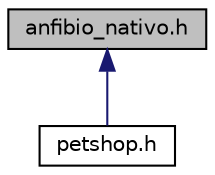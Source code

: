 digraph "anfibio_nativo.h"
{
  edge [fontname="Helvetica",fontsize="10",labelfontname="Helvetica",labelfontsize="10"];
  node [fontname="Helvetica",fontsize="10",shape=record];
  Node11 [label="anfibio_nativo.h",height=0.2,width=0.4,color="black", fillcolor="grey75", style="filled", fontcolor="black"];
  Node11 -> Node12 [dir="back",color="midnightblue",fontsize="10",style="solid"];
  Node12 [label="petshop.h",height=0.2,width=0.4,color="black", fillcolor="white", style="filled",URL="$petshop_8h.html",tooltip="Estrutura de dados e assinaturas da classe controladora Petshop. "];
}
